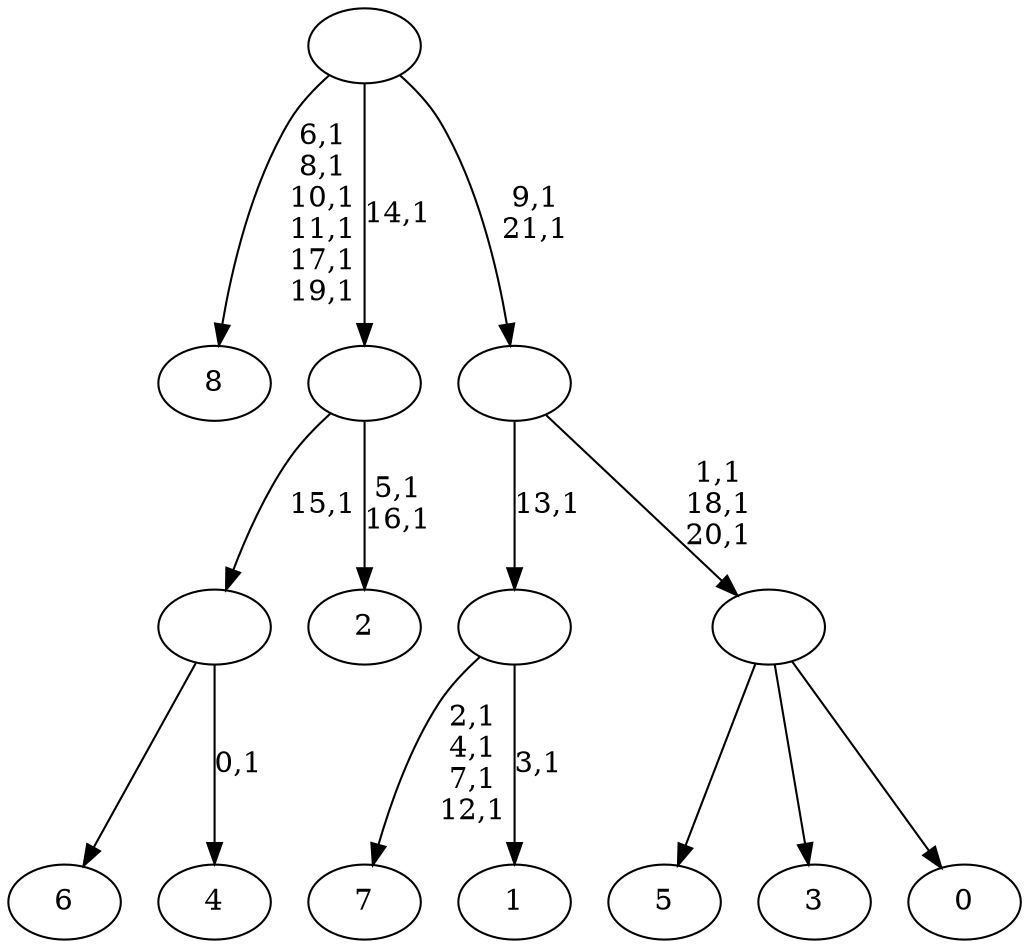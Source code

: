 digraph T {
	31 [label="8"]
	24 [label="7"]
	19 [label="6"]
	18 [label="5"]
	17 [label="4"]
	15 [label=""]
	14 [label="3"]
	13 [label="2"]
	10 [label=""]
	9 [label="1"]
	7 [label=""]
	6 [label="0"]
	5 [label=""]
	2 [label=""]
	0 [label=""]
	15 -> 17 [label="0,1"]
	15 -> 19 [label=""]
	10 -> 13 [label="5,1\n16,1"]
	10 -> 15 [label="15,1"]
	7 -> 9 [label="3,1"]
	7 -> 24 [label="2,1\n4,1\n7,1\n12,1"]
	5 -> 18 [label=""]
	5 -> 14 [label=""]
	5 -> 6 [label=""]
	2 -> 5 [label="1,1\n18,1\n20,1"]
	2 -> 7 [label="13,1"]
	0 -> 2 [label="9,1\n21,1"]
	0 -> 31 [label="6,1\n8,1\n10,1\n11,1\n17,1\n19,1"]
	0 -> 10 [label="14,1"]
}
